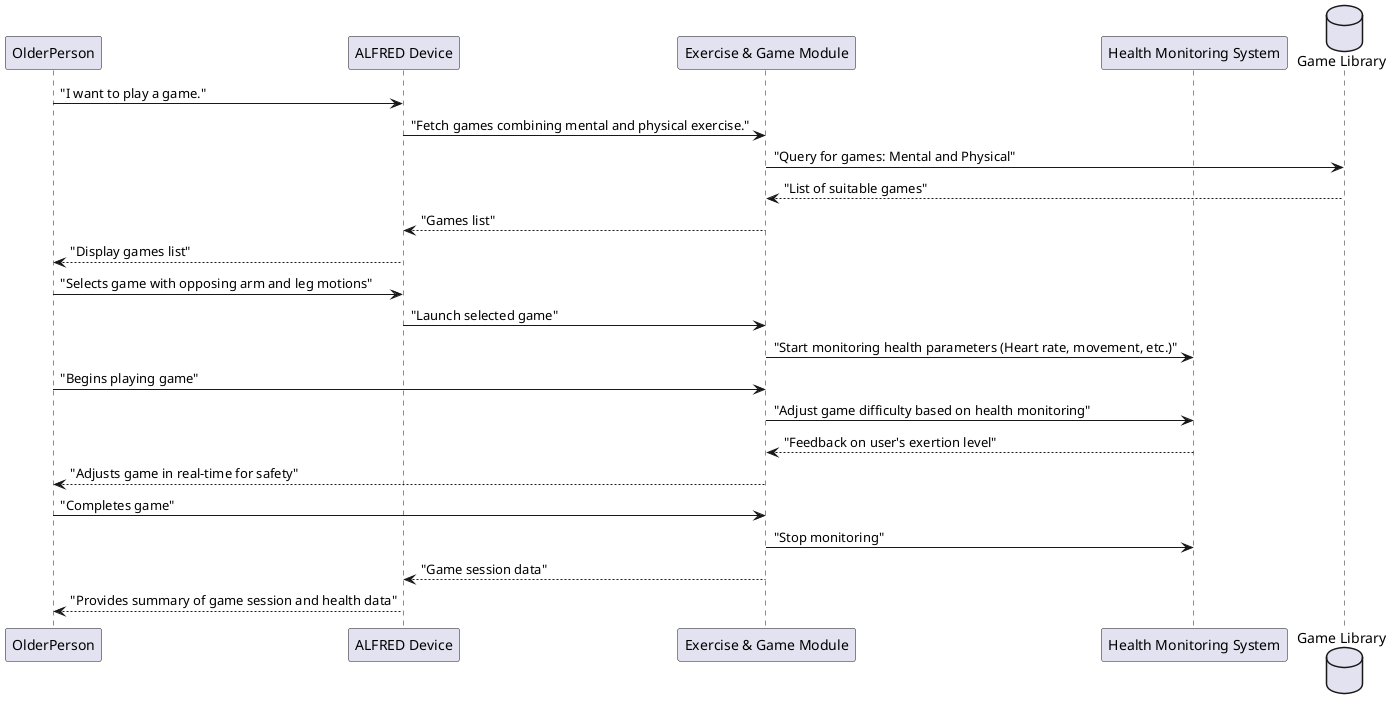 @startuml
participant OlderPerson as OP
participant "ALFRED Device" as ALFRED
participant "Exercise & Game Module" as EGM
participant "Health Monitoring System" as HMS
database "Game Library" as GL

OP -> ALFRED: "I want to play a game."
ALFRED -> EGM: "Fetch games combining mental and physical exercise."
EGM -> GL: "Query for games: Mental and Physical"
GL --> EGM: "List of suitable games"
EGM --> ALFRED: "Games list"
ALFRED --> OP: "Display games list"
OP -> ALFRED: "Selects game with opposing arm and leg motions"
ALFRED -> EGM: "Launch selected game"
EGM -> HMS: "Start monitoring health parameters (Heart rate, movement, etc.)"
OP -> EGM: "Begins playing game"
EGM -> HMS: "Adjust game difficulty based on health monitoring"
HMS --> EGM: "Feedback on user's exertion level"
EGM --> OP: "Adjusts game in real-time for safety"
OP -> EGM: "Completes game"
EGM -> HMS: "Stop monitoring"
EGM --> ALFRED: "Game session data"
ALFRED --> OP: "Provides summary of game session and health data"
@enduml